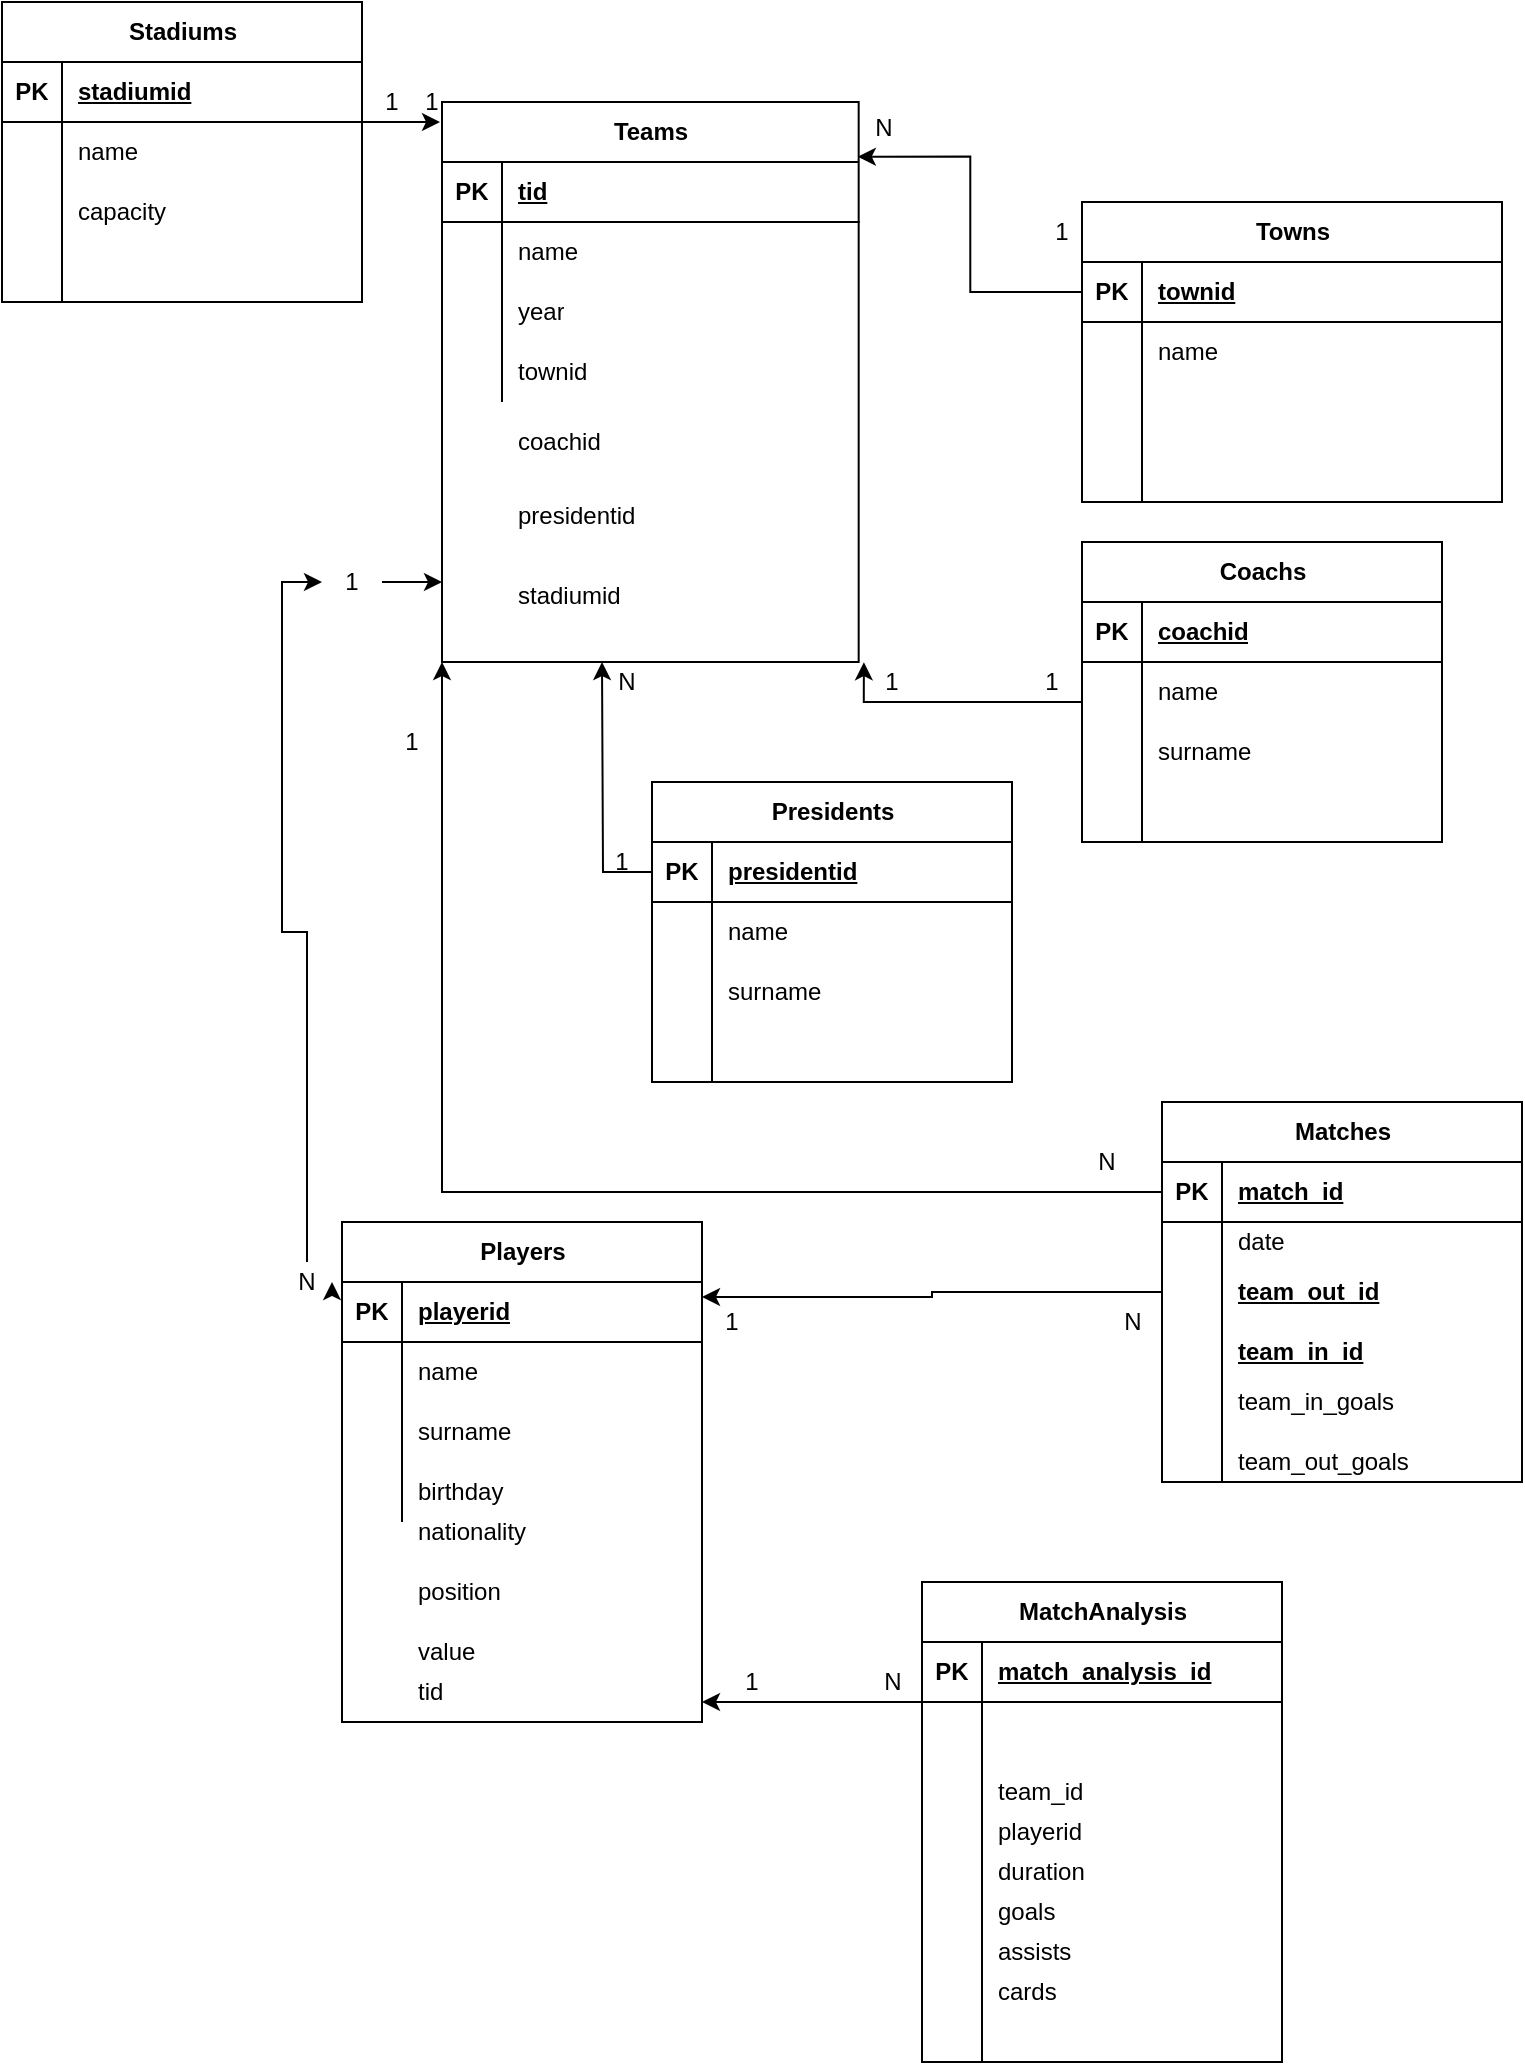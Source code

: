 <mxfile version="24.8.4">
  <diagram name="Page-1" id="Spm5xL9fZt66LPzlsj0J">
    <mxGraphModel dx="1068" dy="643" grid="1" gridSize="10" guides="1" tooltips="1" connect="1" arrows="1" fold="1" page="1" pageScale="1" pageWidth="850" pageHeight="1100" math="0" shadow="0">
      <root>
        <mxCell id="0" />
        <mxCell id="1" parent="0" />
        <mxCell id="m6e-EkZsEQsEHwfGZmLF-19" value="" style="group" vertex="1" connectable="0" parent="1">
          <mxGeometry x="230" y="70" width="250" height="280" as="geometry" />
        </mxCell>
        <mxCell id="m6e-EkZsEQsEHwfGZmLF-1" value="Teams" style="shape=table;startSize=30;container=1;collapsible=1;childLayout=tableLayout;fixedRows=1;rowLines=0;fontStyle=1;align=center;resizeLast=1;html=1;" vertex="1" parent="m6e-EkZsEQsEHwfGZmLF-19">
          <mxGeometry width="208.333" height="280" as="geometry" />
        </mxCell>
        <mxCell id="m6e-EkZsEQsEHwfGZmLF-2" value="" style="shape=tableRow;horizontal=0;startSize=0;swimlaneHead=0;swimlaneBody=0;fillColor=none;collapsible=0;dropTarget=0;points=[[0,0.5],[1,0.5]];portConstraint=eastwest;top=0;left=0;right=0;bottom=1;" vertex="1" parent="m6e-EkZsEQsEHwfGZmLF-1">
          <mxGeometry y="30" width="208.333" height="30" as="geometry" />
        </mxCell>
        <mxCell id="m6e-EkZsEQsEHwfGZmLF-3" value="PK" style="shape=partialRectangle;connectable=0;fillColor=none;top=0;left=0;bottom=0;right=0;fontStyle=1;overflow=hidden;whiteSpace=wrap;html=1;" vertex="1" parent="m6e-EkZsEQsEHwfGZmLF-2">
          <mxGeometry width="30" height="30" as="geometry">
            <mxRectangle width="30" height="30" as="alternateBounds" />
          </mxGeometry>
        </mxCell>
        <mxCell id="m6e-EkZsEQsEHwfGZmLF-4" value="tid" style="shape=partialRectangle;connectable=0;fillColor=none;top=0;left=0;bottom=0;right=0;align=left;spacingLeft=6;fontStyle=5;overflow=hidden;whiteSpace=wrap;html=1;" vertex="1" parent="m6e-EkZsEQsEHwfGZmLF-2">
          <mxGeometry x="30" width="178.333" height="30" as="geometry">
            <mxRectangle width="178.333" height="30" as="alternateBounds" />
          </mxGeometry>
        </mxCell>
        <mxCell id="m6e-EkZsEQsEHwfGZmLF-5" value="" style="shape=tableRow;horizontal=0;startSize=0;swimlaneHead=0;swimlaneBody=0;fillColor=none;collapsible=0;dropTarget=0;points=[[0,0.5],[1,0.5]];portConstraint=eastwest;top=0;left=0;right=0;bottom=0;" vertex="1" parent="m6e-EkZsEQsEHwfGZmLF-1">
          <mxGeometry y="60" width="208.333" height="30" as="geometry" />
        </mxCell>
        <mxCell id="m6e-EkZsEQsEHwfGZmLF-6" value="" style="shape=partialRectangle;connectable=0;fillColor=none;top=0;left=0;bottom=0;right=0;editable=1;overflow=hidden;whiteSpace=wrap;html=1;" vertex="1" parent="m6e-EkZsEQsEHwfGZmLF-5">
          <mxGeometry width="30" height="30" as="geometry">
            <mxRectangle width="30" height="30" as="alternateBounds" />
          </mxGeometry>
        </mxCell>
        <mxCell id="m6e-EkZsEQsEHwfGZmLF-7" value="name" style="shape=partialRectangle;connectable=0;fillColor=none;top=0;left=0;bottom=0;right=0;align=left;spacingLeft=6;overflow=hidden;whiteSpace=wrap;html=1;" vertex="1" parent="m6e-EkZsEQsEHwfGZmLF-5">
          <mxGeometry x="30" width="178.333" height="30" as="geometry">
            <mxRectangle width="178.333" height="30" as="alternateBounds" />
          </mxGeometry>
        </mxCell>
        <mxCell id="m6e-EkZsEQsEHwfGZmLF-8" value="" style="shape=tableRow;horizontal=0;startSize=0;swimlaneHead=0;swimlaneBody=0;fillColor=none;collapsible=0;dropTarget=0;points=[[0,0.5],[1,0.5]];portConstraint=eastwest;top=0;left=0;right=0;bottom=0;" vertex="1" parent="m6e-EkZsEQsEHwfGZmLF-1">
          <mxGeometry y="90" width="208.333" height="30" as="geometry" />
        </mxCell>
        <mxCell id="m6e-EkZsEQsEHwfGZmLF-9" value="" style="shape=partialRectangle;connectable=0;fillColor=none;top=0;left=0;bottom=0;right=0;editable=1;overflow=hidden;whiteSpace=wrap;html=1;" vertex="1" parent="m6e-EkZsEQsEHwfGZmLF-8">
          <mxGeometry width="30" height="30" as="geometry">
            <mxRectangle width="30" height="30" as="alternateBounds" />
          </mxGeometry>
        </mxCell>
        <mxCell id="m6e-EkZsEQsEHwfGZmLF-10" value="year" style="shape=partialRectangle;connectable=0;fillColor=none;top=0;left=0;bottom=0;right=0;align=left;spacingLeft=6;overflow=hidden;whiteSpace=wrap;html=1;" vertex="1" parent="m6e-EkZsEQsEHwfGZmLF-8">
          <mxGeometry x="30" width="178.333" height="30" as="geometry">
            <mxRectangle width="178.333" height="30" as="alternateBounds" />
          </mxGeometry>
        </mxCell>
        <mxCell id="m6e-EkZsEQsEHwfGZmLF-11" value="" style="shape=tableRow;horizontal=0;startSize=0;swimlaneHead=0;swimlaneBody=0;fillColor=none;collapsible=0;dropTarget=0;points=[[0,0.5],[1,0.5]];portConstraint=eastwest;top=0;left=0;right=0;bottom=0;" vertex="1" parent="m6e-EkZsEQsEHwfGZmLF-1">
          <mxGeometry y="120" width="208.333" height="30" as="geometry" />
        </mxCell>
        <mxCell id="m6e-EkZsEQsEHwfGZmLF-12" value="" style="shape=partialRectangle;connectable=0;fillColor=none;top=0;left=0;bottom=0;right=0;editable=1;overflow=hidden;whiteSpace=wrap;html=1;" vertex="1" parent="m6e-EkZsEQsEHwfGZmLF-11">
          <mxGeometry width="30" height="30" as="geometry">
            <mxRectangle width="30" height="30" as="alternateBounds" />
          </mxGeometry>
        </mxCell>
        <mxCell id="m6e-EkZsEQsEHwfGZmLF-13" value="townid" style="shape=partialRectangle;connectable=0;fillColor=none;top=0;left=0;bottom=0;right=0;align=left;spacingLeft=6;overflow=hidden;whiteSpace=wrap;html=1;" vertex="1" parent="m6e-EkZsEQsEHwfGZmLF-11">
          <mxGeometry x="30" width="178.333" height="30" as="geometry">
            <mxRectangle width="178.333" height="30" as="alternateBounds" />
          </mxGeometry>
        </mxCell>
        <mxCell id="m6e-EkZsEQsEHwfGZmLF-14" value="coachid" style="shape=partialRectangle;connectable=0;fillColor=none;top=0;left=0;bottom=0;right=0;align=left;spacingLeft=6;overflow=hidden;whiteSpace=wrap;html=1;" vertex="1" parent="m6e-EkZsEQsEHwfGZmLF-19">
          <mxGeometry x="29.762" y="150.0" width="178.571" height="40" as="geometry">
            <mxRectangle width="140" height="30" as="alternateBounds" />
          </mxGeometry>
        </mxCell>
        <mxCell id="m6e-EkZsEQsEHwfGZmLF-15" value="presidentid" style="shape=partialRectangle;connectable=0;fillColor=none;top=0;left=0;bottom=0;right=0;align=left;spacingLeft=6;overflow=hidden;whiteSpace=wrap;html=1;" vertex="1" parent="m6e-EkZsEQsEHwfGZmLF-19">
          <mxGeometry x="29.762" y="186.67" width="178.571" height="40" as="geometry">
            <mxRectangle width="140" height="30" as="alternateBounds" />
          </mxGeometry>
        </mxCell>
        <mxCell id="m6e-EkZsEQsEHwfGZmLF-16" value="" style="shape=partialRectangle;connectable=0;fillColor=none;top=0;left=0;bottom=0;right=0;editable=1;overflow=hidden;whiteSpace=wrap;html=1;" vertex="1" parent="m6e-EkZsEQsEHwfGZmLF-19">
          <mxGeometry y="173.333" width="29.762" height="40" as="geometry">
            <mxRectangle width="30" height="30" as="alternateBounds" />
          </mxGeometry>
        </mxCell>
        <mxCell id="m6e-EkZsEQsEHwfGZmLF-17" value="" style="shape=partialRectangle;connectable=0;fillColor=none;top=0;left=0;bottom=0;right=0;editable=1;overflow=hidden;whiteSpace=wrap;html=1;" vertex="1" parent="m6e-EkZsEQsEHwfGZmLF-19">
          <mxGeometry y="160" width="29.762" height="40" as="geometry">
            <mxRectangle width="30" height="30" as="alternateBounds" />
          </mxGeometry>
        </mxCell>
        <mxCell id="m6e-EkZsEQsEHwfGZmLF-18" value="" style="shape=partialRectangle;connectable=0;fillColor=none;top=0;left=0;bottom=0;right=0;editable=1;overflow=hidden;whiteSpace=wrap;html=1;" vertex="1" parent="m6e-EkZsEQsEHwfGZmLF-19">
          <mxGeometry y="200.0" width="29.762" height="26.667" as="geometry">
            <mxRectangle width="30" height="30" as="alternateBounds" />
          </mxGeometry>
        </mxCell>
        <mxCell id="m6e-EkZsEQsEHwfGZmLF-34" value="N" style="text;html=1;align=center;verticalAlign=middle;whiteSpace=wrap;rounded=0;" vertex="1" parent="m6e-EkZsEQsEHwfGZmLF-19">
          <mxGeometry x="208.333" width="26.042" height="26.667" as="geometry" />
        </mxCell>
        <mxCell id="m6e-EkZsEQsEHwfGZmLF-78" value="stadiumid" style="shape=partialRectangle;connectable=0;fillColor=none;top=0;left=0;bottom=0;right=0;align=left;spacingLeft=6;overflow=hidden;whiteSpace=wrap;html=1;" vertex="1" parent="m6e-EkZsEQsEHwfGZmLF-19">
          <mxGeometry x="29.762" y="226.67" width="178.571" height="40" as="geometry">
            <mxRectangle width="140" height="30" as="alternateBounds" />
          </mxGeometry>
        </mxCell>
        <mxCell id="m6e-EkZsEQsEHwfGZmLF-20" value="Towns" style="shape=table;startSize=30;container=1;collapsible=1;childLayout=tableLayout;fixedRows=1;rowLines=0;fontStyle=1;align=center;resizeLast=1;html=1;" vertex="1" parent="1">
          <mxGeometry x="550" y="120" width="210" height="150" as="geometry" />
        </mxCell>
        <mxCell id="m6e-EkZsEQsEHwfGZmLF-21" value="" style="shape=tableRow;horizontal=0;startSize=0;swimlaneHead=0;swimlaneBody=0;fillColor=none;collapsible=0;dropTarget=0;points=[[0,0.5],[1,0.5]];portConstraint=eastwest;top=0;left=0;right=0;bottom=1;" vertex="1" parent="m6e-EkZsEQsEHwfGZmLF-20">
          <mxGeometry y="30" width="210" height="30" as="geometry" />
        </mxCell>
        <mxCell id="m6e-EkZsEQsEHwfGZmLF-22" value="PK" style="shape=partialRectangle;connectable=0;fillColor=none;top=0;left=0;bottom=0;right=0;fontStyle=1;overflow=hidden;whiteSpace=wrap;html=1;" vertex="1" parent="m6e-EkZsEQsEHwfGZmLF-21">
          <mxGeometry width="30" height="30" as="geometry">
            <mxRectangle width="30" height="30" as="alternateBounds" />
          </mxGeometry>
        </mxCell>
        <mxCell id="m6e-EkZsEQsEHwfGZmLF-23" value="townid" style="shape=partialRectangle;connectable=0;fillColor=none;top=0;left=0;bottom=0;right=0;align=left;spacingLeft=6;fontStyle=5;overflow=hidden;whiteSpace=wrap;html=1;" vertex="1" parent="m6e-EkZsEQsEHwfGZmLF-21">
          <mxGeometry x="30" width="180" height="30" as="geometry">
            <mxRectangle width="180" height="30" as="alternateBounds" />
          </mxGeometry>
        </mxCell>
        <mxCell id="m6e-EkZsEQsEHwfGZmLF-24" value="" style="shape=tableRow;horizontal=0;startSize=0;swimlaneHead=0;swimlaneBody=0;fillColor=none;collapsible=0;dropTarget=0;points=[[0,0.5],[1,0.5]];portConstraint=eastwest;top=0;left=0;right=0;bottom=0;" vertex="1" parent="m6e-EkZsEQsEHwfGZmLF-20">
          <mxGeometry y="60" width="210" height="30" as="geometry" />
        </mxCell>
        <mxCell id="m6e-EkZsEQsEHwfGZmLF-25" value="" style="shape=partialRectangle;connectable=0;fillColor=none;top=0;left=0;bottom=0;right=0;editable=1;overflow=hidden;whiteSpace=wrap;html=1;" vertex="1" parent="m6e-EkZsEQsEHwfGZmLF-24">
          <mxGeometry width="30" height="30" as="geometry">
            <mxRectangle width="30" height="30" as="alternateBounds" />
          </mxGeometry>
        </mxCell>
        <mxCell id="m6e-EkZsEQsEHwfGZmLF-26" value="name" style="shape=partialRectangle;connectable=0;fillColor=none;top=0;left=0;bottom=0;right=0;align=left;spacingLeft=6;overflow=hidden;whiteSpace=wrap;html=1;" vertex="1" parent="m6e-EkZsEQsEHwfGZmLF-24">
          <mxGeometry x="30" width="180" height="30" as="geometry">
            <mxRectangle width="180" height="30" as="alternateBounds" />
          </mxGeometry>
        </mxCell>
        <mxCell id="m6e-EkZsEQsEHwfGZmLF-27" value="" style="shape=tableRow;horizontal=0;startSize=0;swimlaneHead=0;swimlaneBody=0;fillColor=none;collapsible=0;dropTarget=0;points=[[0,0.5],[1,0.5]];portConstraint=eastwest;top=0;left=0;right=0;bottom=0;" vertex="1" parent="m6e-EkZsEQsEHwfGZmLF-20">
          <mxGeometry y="90" width="210" height="30" as="geometry" />
        </mxCell>
        <mxCell id="m6e-EkZsEQsEHwfGZmLF-28" value="" style="shape=partialRectangle;connectable=0;fillColor=none;top=0;left=0;bottom=0;right=0;editable=1;overflow=hidden;whiteSpace=wrap;html=1;" vertex="1" parent="m6e-EkZsEQsEHwfGZmLF-27">
          <mxGeometry width="30" height="30" as="geometry">
            <mxRectangle width="30" height="30" as="alternateBounds" />
          </mxGeometry>
        </mxCell>
        <mxCell id="m6e-EkZsEQsEHwfGZmLF-29" value="" style="shape=partialRectangle;connectable=0;fillColor=none;top=0;left=0;bottom=0;right=0;align=left;spacingLeft=6;overflow=hidden;whiteSpace=wrap;html=1;" vertex="1" parent="m6e-EkZsEQsEHwfGZmLF-27">
          <mxGeometry x="30" width="180" height="30" as="geometry">
            <mxRectangle width="180" height="30" as="alternateBounds" />
          </mxGeometry>
        </mxCell>
        <mxCell id="m6e-EkZsEQsEHwfGZmLF-30" value="" style="shape=tableRow;horizontal=0;startSize=0;swimlaneHead=0;swimlaneBody=0;fillColor=none;collapsible=0;dropTarget=0;points=[[0,0.5],[1,0.5]];portConstraint=eastwest;top=0;left=0;right=0;bottom=0;" vertex="1" parent="m6e-EkZsEQsEHwfGZmLF-20">
          <mxGeometry y="120" width="210" height="30" as="geometry" />
        </mxCell>
        <mxCell id="m6e-EkZsEQsEHwfGZmLF-31" value="" style="shape=partialRectangle;connectable=0;fillColor=none;top=0;left=0;bottom=0;right=0;editable=1;overflow=hidden;whiteSpace=wrap;html=1;" vertex="1" parent="m6e-EkZsEQsEHwfGZmLF-30">
          <mxGeometry width="30" height="30" as="geometry">
            <mxRectangle width="30" height="30" as="alternateBounds" />
          </mxGeometry>
        </mxCell>
        <mxCell id="m6e-EkZsEQsEHwfGZmLF-32" value="" style="shape=partialRectangle;connectable=0;fillColor=none;top=0;left=0;bottom=0;right=0;align=left;spacingLeft=6;overflow=hidden;whiteSpace=wrap;html=1;" vertex="1" parent="m6e-EkZsEQsEHwfGZmLF-30">
          <mxGeometry x="30" width="180" height="30" as="geometry">
            <mxRectangle width="180" height="30" as="alternateBounds" />
          </mxGeometry>
        </mxCell>
        <mxCell id="m6e-EkZsEQsEHwfGZmLF-35" value="1" style="text;html=1;align=center;verticalAlign=middle;whiteSpace=wrap;rounded=0;" vertex="1" parent="1">
          <mxGeometry x="510" y="120" width="60" height="30" as="geometry" />
        </mxCell>
        <mxCell id="m6e-EkZsEQsEHwfGZmLF-40" value="" style="edgeStyle=orthogonalEdgeStyle;rounded=0;orthogonalLoop=1;jettySize=auto;html=1;entryX=0.998;entryY=-0.089;entryDx=0;entryDy=0;entryPerimeter=0;" edge="1" parent="1" source="m6e-EkZsEQsEHwfGZmLF-21" target="m6e-EkZsEQsEHwfGZmLF-2">
          <mxGeometry relative="1" as="geometry" />
        </mxCell>
        <mxCell id="m6e-EkZsEQsEHwfGZmLF-42" value="Coachs" style="shape=table;startSize=30;container=1;collapsible=1;childLayout=tableLayout;fixedRows=1;rowLines=0;fontStyle=1;align=center;resizeLast=1;html=1;" vertex="1" parent="1">
          <mxGeometry x="550" y="290" width="180" height="150" as="geometry" />
        </mxCell>
        <mxCell id="m6e-EkZsEQsEHwfGZmLF-43" value="" style="shape=tableRow;horizontal=0;startSize=0;swimlaneHead=0;swimlaneBody=0;fillColor=none;collapsible=0;dropTarget=0;points=[[0,0.5],[1,0.5]];portConstraint=eastwest;top=0;left=0;right=0;bottom=1;" vertex="1" parent="m6e-EkZsEQsEHwfGZmLF-42">
          <mxGeometry y="30" width="180" height="30" as="geometry" />
        </mxCell>
        <mxCell id="m6e-EkZsEQsEHwfGZmLF-44" value="PK" style="shape=partialRectangle;connectable=0;fillColor=none;top=0;left=0;bottom=0;right=0;fontStyle=1;overflow=hidden;whiteSpace=wrap;html=1;" vertex="1" parent="m6e-EkZsEQsEHwfGZmLF-43">
          <mxGeometry width="30" height="30" as="geometry">
            <mxRectangle width="30" height="30" as="alternateBounds" />
          </mxGeometry>
        </mxCell>
        <mxCell id="m6e-EkZsEQsEHwfGZmLF-45" value="coachid" style="shape=partialRectangle;connectable=0;fillColor=none;top=0;left=0;bottom=0;right=0;align=left;spacingLeft=6;fontStyle=5;overflow=hidden;whiteSpace=wrap;html=1;" vertex="1" parent="m6e-EkZsEQsEHwfGZmLF-43">
          <mxGeometry x="30" width="150" height="30" as="geometry">
            <mxRectangle width="150" height="30" as="alternateBounds" />
          </mxGeometry>
        </mxCell>
        <mxCell id="m6e-EkZsEQsEHwfGZmLF-46" value="" style="shape=tableRow;horizontal=0;startSize=0;swimlaneHead=0;swimlaneBody=0;fillColor=none;collapsible=0;dropTarget=0;points=[[0,0.5],[1,0.5]];portConstraint=eastwest;top=0;left=0;right=0;bottom=0;" vertex="1" parent="m6e-EkZsEQsEHwfGZmLF-42">
          <mxGeometry y="60" width="180" height="30" as="geometry" />
        </mxCell>
        <mxCell id="m6e-EkZsEQsEHwfGZmLF-47" value="" style="shape=partialRectangle;connectable=0;fillColor=none;top=0;left=0;bottom=0;right=0;editable=1;overflow=hidden;whiteSpace=wrap;html=1;" vertex="1" parent="m6e-EkZsEQsEHwfGZmLF-46">
          <mxGeometry width="30" height="30" as="geometry">
            <mxRectangle width="30" height="30" as="alternateBounds" />
          </mxGeometry>
        </mxCell>
        <mxCell id="m6e-EkZsEQsEHwfGZmLF-48" value="name " style="shape=partialRectangle;connectable=0;fillColor=none;top=0;left=0;bottom=0;right=0;align=left;spacingLeft=6;overflow=hidden;whiteSpace=wrap;html=1;" vertex="1" parent="m6e-EkZsEQsEHwfGZmLF-46">
          <mxGeometry x="30" width="150" height="30" as="geometry">
            <mxRectangle width="150" height="30" as="alternateBounds" />
          </mxGeometry>
        </mxCell>
        <mxCell id="m6e-EkZsEQsEHwfGZmLF-49" value="" style="shape=tableRow;horizontal=0;startSize=0;swimlaneHead=0;swimlaneBody=0;fillColor=none;collapsible=0;dropTarget=0;points=[[0,0.5],[1,0.5]];portConstraint=eastwest;top=0;left=0;right=0;bottom=0;" vertex="1" parent="m6e-EkZsEQsEHwfGZmLF-42">
          <mxGeometry y="90" width="180" height="30" as="geometry" />
        </mxCell>
        <mxCell id="m6e-EkZsEQsEHwfGZmLF-50" value="" style="shape=partialRectangle;connectable=0;fillColor=none;top=0;left=0;bottom=0;right=0;editable=1;overflow=hidden;whiteSpace=wrap;html=1;" vertex="1" parent="m6e-EkZsEQsEHwfGZmLF-49">
          <mxGeometry width="30" height="30" as="geometry">
            <mxRectangle width="30" height="30" as="alternateBounds" />
          </mxGeometry>
        </mxCell>
        <mxCell id="m6e-EkZsEQsEHwfGZmLF-51" value="surname" style="shape=partialRectangle;connectable=0;fillColor=none;top=0;left=0;bottom=0;right=0;align=left;spacingLeft=6;overflow=hidden;whiteSpace=wrap;html=1;" vertex="1" parent="m6e-EkZsEQsEHwfGZmLF-49">
          <mxGeometry x="30" width="150" height="30" as="geometry">
            <mxRectangle width="150" height="30" as="alternateBounds" />
          </mxGeometry>
        </mxCell>
        <mxCell id="m6e-EkZsEQsEHwfGZmLF-52" value="" style="shape=tableRow;horizontal=0;startSize=0;swimlaneHead=0;swimlaneBody=0;fillColor=none;collapsible=0;dropTarget=0;points=[[0,0.5],[1,0.5]];portConstraint=eastwest;top=0;left=0;right=0;bottom=0;" vertex="1" parent="m6e-EkZsEQsEHwfGZmLF-42">
          <mxGeometry y="120" width="180" height="30" as="geometry" />
        </mxCell>
        <mxCell id="m6e-EkZsEQsEHwfGZmLF-53" value="" style="shape=partialRectangle;connectable=0;fillColor=none;top=0;left=0;bottom=0;right=0;editable=1;overflow=hidden;whiteSpace=wrap;html=1;" vertex="1" parent="m6e-EkZsEQsEHwfGZmLF-52">
          <mxGeometry width="30" height="30" as="geometry">
            <mxRectangle width="30" height="30" as="alternateBounds" />
          </mxGeometry>
        </mxCell>
        <mxCell id="m6e-EkZsEQsEHwfGZmLF-54" value="" style="shape=partialRectangle;connectable=0;fillColor=none;top=0;left=0;bottom=0;right=0;align=left;spacingLeft=6;overflow=hidden;whiteSpace=wrap;html=1;" vertex="1" parent="m6e-EkZsEQsEHwfGZmLF-52">
          <mxGeometry x="30" width="150" height="30" as="geometry">
            <mxRectangle width="150" height="30" as="alternateBounds" />
          </mxGeometry>
        </mxCell>
        <mxCell id="m6e-EkZsEQsEHwfGZmLF-55" value="1" style="text;html=1;align=center;verticalAlign=middle;whiteSpace=wrap;rounded=0;" vertex="1" parent="1">
          <mxGeometry x="520" y="350" width="30" height="20" as="geometry" />
        </mxCell>
        <mxCell id="m6e-EkZsEQsEHwfGZmLF-57" style="edgeStyle=orthogonalEdgeStyle;rounded=0;orthogonalLoop=1;jettySize=auto;html=1;exitX=0;exitY=0.003;exitDx=0;exitDy=0;entryX=0.349;entryY=1.003;entryDx=0;entryDy=0;entryPerimeter=0;exitPerimeter=0;" edge="1" parent="1" source="m6e-EkZsEQsEHwfGZmLF-46">
          <mxGeometry relative="1" as="geometry">
            <mxPoint x="440.94" y="350.09" as="targetPoint" />
            <Array as="points">
              <mxPoint x="550" y="370" />
              <mxPoint x="441" y="370" />
            </Array>
          </mxGeometry>
        </mxCell>
        <mxCell id="m6e-EkZsEQsEHwfGZmLF-58" value="1" style="text;html=1;align=center;verticalAlign=middle;whiteSpace=wrap;rounded=0;" vertex="1" parent="1">
          <mxGeometry x="440" y="350" width="30" height="20" as="geometry" />
        </mxCell>
        <mxCell id="m6e-EkZsEQsEHwfGZmLF-59" value="Presidents" style="shape=table;startSize=30;container=1;collapsible=1;childLayout=tableLayout;fixedRows=1;rowLines=0;fontStyle=1;align=center;resizeLast=1;html=1;" vertex="1" parent="1">
          <mxGeometry x="335" y="410" width="180" height="150" as="geometry" />
        </mxCell>
        <mxCell id="m6e-EkZsEQsEHwfGZmLF-60" value="" style="shape=tableRow;horizontal=0;startSize=0;swimlaneHead=0;swimlaneBody=0;fillColor=none;collapsible=0;dropTarget=0;points=[[0,0.5],[1,0.5]];portConstraint=eastwest;top=0;left=0;right=0;bottom=1;" vertex="1" parent="m6e-EkZsEQsEHwfGZmLF-59">
          <mxGeometry y="30" width="180" height="30" as="geometry" />
        </mxCell>
        <mxCell id="m6e-EkZsEQsEHwfGZmLF-61" value="PK" style="shape=partialRectangle;connectable=0;fillColor=none;top=0;left=0;bottom=0;right=0;fontStyle=1;overflow=hidden;whiteSpace=wrap;html=1;" vertex="1" parent="m6e-EkZsEQsEHwfGZmLF-60">
          <mxGeometry width="30" height="30" as="geometry">
            <mxRectangle width="30" height="30" as="alternateBounds" />
          </mxGeometry>
        </mxCell>
        <mxCell id="m6e-EkZsEQsEHwfGZmLF-62" value="presidentid" style="shape=partialRectangle;connectable=0;fillColor=none;top=0;left=0;bottom=0;right=0;align=left;spacingLeft=6;fontStyle=5;overflow=hidden;whiteSpace=wrap;html=1;" vertex="1" parent="m6e-EkZsEQsEHwfGZmLF-60">
          <mxGeometry x="30" width="150" height="30" as="geometry">
            <mxRectangle width="150" height="30" as="alternateBounds" />
          </mxGeometry>
        </mxCell>
        <mxCell id="m6e-EkZsEQsEHwfGZmLF-63" value="" style="shape=tableRow;horizontal=0;startSize=0;swimlaneHead=0;swimlaneBody=0;fillColor=none;collapsible=0;dropTarget=0;points=[[0,0.5],[1,0.5]];portConstraint=eastwest;top=0;left=0;right=0;bottom=0;" vertex="1" parent="m6e-EkZsEQsEHwfGZmLF-59">
          <mxGeometry y="60" width="180" height="30" as="geometry" />
        </mxCell>
        <mxCell id="m6e-EkZsEQsEHwfGZmLF-64" value="" style="shape=partialRectangle;connectable=0;fillColor=none;top=0;left=0;bottom=0;right=0;editable=1;overflow=hidden;whiteSpace=wrap;html=1;" vertex="1" parent="m6e-EkZsEQsEHwfGZmLF-63">
          <mxGeometry width="30" height="30" as="geometry">
            <mxRectangle width="30" height="30" as="alternateBounds" />
          </mxGeometry>
        </mxCell>
        <mxCell id="m6e-EkZsEQsEHwfGZmLF-65" value="name" style="shape=partialRectangle;connectable=0;fillColor=none;top=0;left=0;bottom=0;right=0;align=left;spacingLeft=6;overflow=hidden;whiteSpace=wrap;html=1;" vertex="1" parent="m6e-EkZsEQsEHwfGZmLF-63">
          <mxGeometry x="30" width="150" height="30" as="geometry">
            <mxRectangle width="150" height="30" as="alternateBounds" />
          </mxGeometry>
        </mxCell>
        <mxCell id="m6e-EkZsEQsEHwfGZmLF-66" value="" style="shape=tableRow;horizontal=0;startSize=0;swimlaneHead=0;swimlaneBody=0;fillColor=none;collapsible=0;dropTarget=0;points=[[0,0.5],[1,0.5]];portConstraint=eastwest;top=0;left=0;right=0;bottom=0;" vertex="1" parent="m6e-EkZsEQsEHwfGZmLF-59">
          <mxGeometry y="90" width="180" height="30" as="geometry" />
        </mxCell>
        <mxCell id="m6e-EkZsEQsEHwfGZmLF-67" value="" style="shape=partialRectangle;connectable=0;fillColor=none;top=0;left=0;bottom=0;right=0;editable=1;overflow=hidden;whiteSpace=wrap;html=1;" vertex="1" parent="m6e-EkZsEQsEHwfGZmLF-66">
          <mxGeometry width="30" height="30" as="geometry">
            <mxRectangle width="30" height="30" as="alternateBounds" />
          </mxGeometry>
        </mxCell>
        <mxCell id="m6e-EkZsEQsEHwfGZmLF-68" value="surname" style="shape=partialRectangle;connectable=0;fillColor=none;top=0;left=0;bottom=0;right=0;align=left;spacingLeft=6;overflow=hidden;whiteSpace=wrap;html=1;" vertex="1" parent="m6e-EkZsEQsEHwfGZmLF-66">
          <mxGeometry x="30" width="150" height="30" as="geometry">
            <mxRectangle width="150" height="30" as="alternateBounds" />
          </mxGeometry>
        </mxCell>
        <mxCell id="m6e-EkZsEQsEHwfGZmLF-69" value="" style="shape=tableRow;horizontal=0;startSize=0;swimlaneHead=0;swimlaneBody=0;fillColor=none;collapsible=0;dropTarget=0;points=[[0,0.5],[1,0.5]];portConstraint=eastwest;top=0;left=0;right=0;bottom=0;" vertex="1" parent="m6e-EkZsEQsEHwfGZmLF-59">
          <mxGeometry y="120" width="180" height="30" as="geometry" />
        </mxCell>
        <mxCell id="m6e-EkZsEQsEHwfGZmLF-70" value="" style="shape=partialRectangle;connectable=0;fillColor=none;top=0;left=0;bottom=0;right=0;editable=1;overflow=hidden;whiteSpace=wrap;html=1;" vertex="1" parent="m6e-EkZsEQsEHwfGZmLF-69">
          <mxGeometry width="30" height="30" as="geometry">
            <mxRectangle width="30" height="30" as="alternateBounds" />
          </mxGeometry>
        </mxCell>
        <mxCell id="m6e-EkZsEQsEHwfGZmLF-71" value="" style="shape=partialRectangle;connectable=0;fillColor=none;top=0;left=0;bottom=0;right=0;align=left;spacingLeft=6;overflow=hidden;whiteSpace=wrap;html=1;" vertex="1" parent="m6e-EkZsEQsEHwfGZmLF-69">
          <mxGeometry x="30" width="150" height="30" as="geometry">
            <mxRectangle width="150" height="30" as="alternateBounds" />
          </mxGeometry>
        </mxCell>
        <mxCell id="m6e-EkZsEQsEHwfGZmLF-75" style="edgeStyle=orthogonalEdgeStyle;rounded=0;orthogonalLoop=1;jettySize=auto;html=1;exitX=0;exitY=0.5;exitDx=0;exitDy=0;" edge="1" parent="1" source="m6e-EkZsEQsEHwfGZmLF-60">
          <mxGeometry relative="1" as="geometry">
            <mxPoint x="310" y="350" as="targetPoint" />
          </mxGeometry>
        </mxCell>
        <mxCell id="m6e-EkZsEQsEHwfGZmLF-76" value="1" style="text;html=1;align=center;verticalAlign=middle;whiteSpace=wrap;rounded=0;" vertex="1" parent="1">
          <mxGeometry x="305" y="440" width="30" height="20" as="geometry" />
        </mxCell>
        <mxCell id="m6e-EkZsEQsEHwfGZmLF-77" value="N" style="text;html=1;align=center;verticalAlign=middle;whiteSpace=wrap;rounded=0;" vertex="1" parent="1">
          <mxGeometry x="310" y="350" width="25" height="20" as="geometry" />
        </mxCell>
        <mxCell id="m6e-EkZsEQsEHwfGZmLF-79" value="Stadiums" style="shape=table;startSize=30;container=1;collapsible=1;childLayout=tableLayout;fixedRows=1;rowLines=0;fontStyle=1;align=center;resizeLast=1;html=1;" vertex="1" parent="1">
          <mxGeometry x="10" y="20" width="180" height="150" as="geometry" />
        </mxCell>
        <mxCell id="m6e-EkZsEQsEHwfGZmLF-80" value="" style="shape=tableRow;horizontal=0;startSize=0;swimlaneHead=0;swimlaneBody=0;fillColor=none;collapsible=0;dropTarget=0;points=[[0,0.5],[1,0.5]];portConstraint=eastwest;top=0;left=0;right=0;bottom=1;" vertex="1" parent="m6e-EkZsEQsEHwfGZmLF-79">
          <mxGeometry y="30" width="180" height="30" as="geometry" />
        </mxCell>
        <mxCell id="m6e-EkZsEQsEHwfGZmLF-81" value="PK" style="shape=partialRectangle;connectable=0;fillColor=none;top=0;left=0;bottom=0;right=0;fontStyle=1;overflow=hidden;whiteSpace=wrap;html=1;" vertex="1" parent="m6e-EkZsEQsEHwfGZmLF-80">
          <mxGeometry width="30" height="30" as="geometry">
            <mxRectangle width="30" height="30" as="alternateBounds" />
          </mxGeometry>
        </mxCell>
        <mxCell id="m6e-EkZsEQsEHwfGZmLF-82" value="stadiumid" style="shape=partialRectangle;connectable=0;fillColor=none;top=0;left=0;bottom=0;right=0;align=left;spacingLeft=6;fontStyle=5;overflow=hidden;whiteSpace=wrap;html=1;" vertex="1" parent="m6e-EkZsEQsEHwfGZmLF-80">
          <mxGeometry x="30" width="150" height="30" as="geometry">
            <mxRectangle width="150" height="30" as="alternateBounds" />
          </mxGeometry>
        </mxCell>
        <mxCell id="m6e-EkZsEQsEHwfGZmLF-83" value="" style="shape=tableRow;horizontal=0;startSize=0;swimlaneHead=0;swimlaneBody=0;fillColor=none;collapsible=0;dropTarget=0;points=[[0,0.5],[1,0.5]];portConstraint=eastwest;top=0;left=0;right=0;bottom=0;" vertex="1" parent="m6e-EkZsEQsEHwfGZmLF-79">
          <mxGeometry y="60" width="180" height="30" as="geometry" />
        </mxCell>
        <mxCell id="m6e-EkZsEQsEHwfGZmLF-84" value="" style="shape=partialRectangle;connectable=0;fillColor=none;top=0;left=0;bottom=0;right=0;editable=1;overflow=hidden;whiteSpace=wrap;html=1;" vertex="1" parent="m6e-EkZsEQsEHwfGZmLF-83">
          <mxGeometry width="30" height="30" as="geometry">
            <mxRectangle width="30" height="30" as="alternateBounds" />
          </mxGeometry>
        </mxCell>
        <mxCell id="m6e-EkZsEQsEHwfGZmLF-85" value="name" style="shape=partialRectangle;connectable=0;fillColor=none;top=0;left=0;bottom=0;right=0;align=left;spacingLeft=6;overflow=hidden;whiteSpace=wrap;html=1;" vertex="1" parent="m6e-EkZsEQsEHwfGZmLF-83">
          <mxGeometry x="30" width="150" height="30" as="geometry">
            <mxRectangle width="150" height="30" as="alternateBounds" />
          </mxGeometry>
        </mxCell>
        <mxCell id="m6e-EkZsEQsEHwfGZmLF-86" value="" style="shape=tableRow;horizontal=0;startSize=0;swimlaneHead=0;swimlaneBody=0;fillColor=none;collapsible=0;dropTarget=0;points=[[0,0.5],[1,0.5]];portConstraint=eastwest;top=0;left=0;right=0;bottom=0;" vertex="1" parent="m6e-EkZsEQsEHwfGZmLF-79">
          <mxGeometry y="90" width="180" height="30" as="geometry" />
        </mxCell>
        <mxCell id="m6e-EkZsEQsEHwfGZmLF-87" value="" style="shape=partialRectangle;connectable=0;fillColor=none;top=0;left=0;bottom=0;right=0;editable=1;overflow=hidden;whiteSpace=wrap;html=1;" vertex="1" parent="m6e-EkZsEQsEHwfGZmLF-86">
          <mxGeometry width="30" height="30" as="geometry">
            <mxRectangle width="30" height="30" as="alternateBounds" />
          </mxGeometry>
        </mxCell>
        <mxCell id="m6e-EkZsEQsEHwfGZmLF-88" value="capacity" style="shape=partialRectangle;connectable=0;fillColor=none;top=0;left=0;bottom=0;right=0;align=left;spacingLeft=6;overflow=hidden;whiteSpace=wrap;html=1;" vertex="1" parent="m6e-EkZsEQsEHwfGZmLF-86">
          <mxGeometry x="30" width="150" height="30" as="geometry">
            <mxRectangle width="150" height="30" as="alternateBounds" />
          </mxGeometry>
        </mxCell>
        <mxCell id="m6e-EkZsEQsEHwfGZmLF-89" value="" style="shape=tableRow;horizontal=0;startSize=0;swimlaneHead=0;swimlaneBody=0;fillColor=none;collapsible=0;dropTarget=0;points=[[0,0.5],[1,0.5]];portConstraint=eastwest;top=0;left=0;right=0;bottom=0;" vertex="1" parent="m6e-EkZsEQsEHwfGZmLF-79">
          <mxGeometry y="120" width="180" height="30" as="geometry" />
        </mxCell>
        <mxCell id="m6e-EkZsEQsEHwfGZmLF-90" value="" style="shape=partialRectangle;connectable=0;fillColor=none;top=0;left=0;bottom=0;right=0;editable=1;overflow=hidden;whiteSpace=wrap;html=1;" vertex="1" parent="m6e-EkZsEQsEHwfGZmLF-89">
          <mxGeometry width="30" height="30" as="geometry">
            <mxRectangle width="30" height="30" as="alternateBounds" />
          </mxGeometry>
        </mxCell>
        <mxCell id="m6e-EkZsEQsEHwfGZmLF-91" value="" style="shape=partialRectangle;connectable=0;fillColor=none;top=0;left=0;bottom=0;right=0;align=left;spacingLeft=6;overflow=hidden;whiteSpace=wrap;html=1;" vertex="1" parent="m6e-EkZsEQsEHwfGZmLF-89">
          <mxGeometry x="30" width="150" height="30" as="geometry">
            <mxRectangle width="150" height="30" as="alternateBounds" />
          </mxGeometry>
        </mxCell>
        <mxCell id="m6e-EkZsEQsEHwfGZmLF-92" value="1" style="text;html=1;align=center;verticalAlign=middle;whiteSpace=wrap;rounded=0;" vertex="1" parent="1">
          <mxGeometry x="190" y="60" width="30" height="20" as="geometry" />
        </mxCell>
        <mxCell id="m6e-EkZsEQsEHwfGZmLF-93" value="1" style="text;html=1;align=center;verticalAlign=middle;whiteSpace=wrap;rounded=0;" vertex="1" parent="1">
          <mxGeometry x="210" y="60" width="30" height="20" as="geometry" />
        </mxCell>
        <mxCell id="m6e-EkZsEQsEHwfGZmLF-94" style="edgeStyle=orthogonalEdgeStyle;rounded=0;orthogonalLoop=1;jettySize=auto;html=1;exitX=0;exitY=1;exitDx=0;exitDy=0;entryX=-0.005;entryY=0.039;entryDx=0;entryDy=0;entryPerimeter=0;" edge="1" parent="1" source="m6e-EkZsEQsEHwfGZmLF-92" target="m6e-EkZsEQsEHwfGZmLF-1">
          <mxGeometry relative="1" as="geometry" />
        </mxCell>
        <mxCell id="m6e-EkZsEQsEHwfGZmLF-149" value="" style="group;movable=0;resizable=0;rotatable=0;deletable=0;editable=0;locked=1;connectable=0;" vertex="1" connectable="0" parent="1">
          <mxGeometry x="180" y="630" width="180" height="250" as="geometry" />
        </mxCell>
        <mxCell id="m6e-EkZsEQsEHwfGZmLF-96" value="Players" style="shape=table;startSize=30;container=1;collapsible=1;childLayout=tableLayout;fixedRows=1;rowLines=0;fontStyle=1;align=center;resizeLast=1;html=1;movable=1;resizable=1;rotatable=1;deletable=1;editable=1;locked=0;connectable=1;" vertex="1" parent="m6e-EkZsEQsEHwfGZmLF-149">
          <mxGeometry width="180" height="250" as="geometry" />
        </mxCell>
        <mxCell id="m6e-EkZsEQsEHwfGZmLF-97" value="" style="shape=tableRow;horizontal=0;startSize=0;swimlaneHead=0;swimlaneBody=0;fillColor=none;collapsible=0;dropTarget=0;points=[[0,0.5],[1,0.5]];portConstraint=eastwest;top=0;left=0;right=0;bottom=1;movable=1;resizable=1;rotatable=1;deletable=1;editable=1;locked=0;connectable=1;" vertex="1" parent="m6e-EkZsEQsEHwfGZmLF-96">
          <mxGeometry y="30" width="180" height="30" as="geometry" />
        </mxCell>
        <mxCell id="m6e-EkZsEQsEHwfGZmLF-98" value="PK" style="shape=partialRectangle;connectable=1;fillColor=none;top=0;left=0;bottom=0;right=0;fontStyle=1;overflow=hidden;whiteSpace=wrap;html=1;movable=1;resizable=1;rotatable=1;deletable=1;editable=1;locked=0;" vertex="1" parent="m6e-EkZsEQsEHwfGZmLF-97">
          <mxGeometry width="30" height="30" as="geometry">
            <mxRectangle width="30" height="30" as="alternateBounds" />
          </mxGeometry>
        </mxCell>
        <mxCell id="m6e-EkZsEQsEHwfGZmLF-99" value="playerid" style="shape=partialRectangle;connectable=1;fillColor=none;top=0;left=0;bottom=0;right=0;align=left;spacingLeft=6;fontStyle=5;overflow=hidden;whiteSpace=wrap;html=1;movable=1;resizable=1;rotatable=1;deletable=1;editable=1;locked=0;" vertex="1" parent="m6e-EkZsEQsEHwfGZmLF-97">
          <mxGeometry x="30" width="150" height="30" as="geometry">
            <mxRectangle width="150" height="30" as="alternateBounds" />
          </mxGeometry>
        </mxCell>
        <mxCell id="m6e-EkZsEQsEHwfGZmLF-100" value="" style="shape=tableRow;horizontal=0;startSize=0;swimlaneHead=0;swimlaneBody=0;fillColor=none;collapsible=0;dropTarget=0;points=[[0,0.5],[1,0.5]];portConstraint=eastwest;top=0;left=0;right=0;bottom=0;movable=1;resizable=1;rotatable=1;deletable=1;editable=1;locked=0;connectable=1;" vertex="1" parent="m6e-EkZsEQsEHwfGZmLF-96">
          <mxGeometry y="60" width="180" height="30" as="geometry" />
        </mxCell>
        <mxCell id="m6e-EkZsEQsEHwfGZmLF-101" value="" style="shape=partialRectangle;connectable=1;fillColor=none;top=0;left=0;bottom=0;right=0;editable=1;overflow=hidden;whiteSpace=wrap;html=1;movable=1;resizable=1;rotatable=1;deletable=1;locked=0;" vertex="1" parent="m6e-EkZsEQsEHwfGZmLF-100">
          <mxGeometry width="30" height="30" as="geometry">
            <mxRectangle width="30" height="30" as="alternateBounds" />
          </mxGeometry>
        </mxCell>
        <mxCell id="m6e-EkZsEQsEHwfGZmLF-102" value="name" style="shape=partialRectangle;connectable=1;fillColor=none;top=0;left=0;bottom=0;right=0;align=left;spacingLeft=6;overflow=hidden;whiteSpace=wrap;html=1;movable=1;resizable=1;rotatable=1;deletable=1;editable=1;locked=0;" vertex="1" parent="m6e-EkZsEQsEHwfGZmLF-100">
          <mxGeometry x="30" width="150" height="30" as="geometry">
            <mxRectangle width="150" height="30" as="alternateBounds" />
          </mxGeometry>
        </mxCell>
        <mxCell id="m6e-EkZsEQsEHwfGZmLF-103" value="" style="shape=tableRow;horizontal=0;startSize=0;swimlaneHead=0;swimlaneBody=0;fillColor=none;collapsible=0;dropTarget=0;points=[[0,0.5],[1,0.5]];portConstraint=eastwest;top=0;left=0;right=0;bottom=0;movable=1;resizable=1;rotatable=1;deletable=1;editable=1;locked=0;connectable=1;" vertex="1" parent="m6e-EkZsEQsEHwfGZmLF-96">
          <mxGeometry y="90" width="180" height="30" as="geometry" />
        </mxCell>
        <mxCell id="m6e-EkZsEQsEHwfGZmLF-104" value="" style="shape=partialRectangle;connectable=1;fillColor=none;top=0;left=0;bottom=0;right=0;editable=1;overflow=hidden;whiteSpace=wrap;html=1;movable=1;resizable=1;rotatable=1;deletable=1;locked=0;" vertex="1" parent="m6e-EkZsEQsEHwfGZmLF-103">
          <mxGeometry width="30" height="30" as="geometry">
            <mxRectangle width="30" height="30" as="alternateBounds" />
          </mxGeometry>
        </mxCell>
        <mxCell id="m6e-EkZsEQsEHwfGZmLF-105" value="surname" style="shape=partialRectangle;connectable=1;fillColor=none;top=0;left=0;bottom=0;right=0;align=left;spacingLeft=6;overflow=hidden;whiteSpace=wrap;html=1;movable=1;resizable=1;rotatable=1;deletable=1;editable=1;locked=0;" vertex="1" parent="m6e-EkZsEQsEHwfGZmLF-103">
          <mxGeometry x="30" width="150" height="30" as="geometry">
            <mxRectangle width="150" height="30" as="alternateBounds" />
          </mxGeometry>
        </mxCell>
        <mxCell id="m6e-EkZsEQsEHwfGZmLF-106" value="" style="shape=tableRow;horizontal=0;startSize=0;swimlaneHead=0;swimlaneBody=0;fillColor=none;collapsible=0;dropTarget=0;points=[[0,0.5],[1,0.5]];portConstraint=eastwest;top=0;left=0;right=0;bottom=0;movable=1;resizable=1;rotatable=1;deletable=1;editable=1;locked=0;connectable=1;" vertex="1" parent="m6e-EkZsEQsEHwfGZmLF-96">
          <mxGeometry y="120" width="180" height="30" as="geometry" />
        </mxCell>
        <mxCell id="m6e-EkZsEQsEHwfGZmLF-107" value="" style="shape=partialRectangle;connectable=1;fillColor=none;top=0;left=0;bottom=0;right=0;editable=1;overflow=hidden;whiteSpace=wrap;html=1;movable=1;resizable=1;rotatable=1;deletable=1;locked=0;" vertex="1" parent="m6e-EkZsEQsEHwfGZmLF-106">
          <mxGeometry width="30" height="30" as="geometry">
            <mxRectangle width="30" height="30" as="alternateBounds" />
          </mxGeometry>
        </mxCell>
        <mxCell id="m6e-EkZsEQsEHwfGZmLF-108" value="birthday" style="shape=partialRectangle;connectable=1;fillColor=none;top=0;left=0;bottom=0;right=0;align=left;spacingLeft=6;overflow=hidden;whiteSpace=wrap;html=1;movable=1;resizable=1;rotatable=1;deletable=1;editable=1;locked=0;" vertex="1" parent="m6e-EkZsEQsEHwfGZmLF-106">
          <mxGeometry x="30" width="150" height="30" as="geometry">
            <mxRectangle width="150" height="30" as="alternateBounds" />
          </mxGeometry>
        </mxCell>
        <mxCell id="m6e-EkZsEQsEHwfGZmLF-109" value="nationality" style="shape=partialRectangle;connectable=1;fillColor=none;top=0;left=0;bottom=0;right=0;align=left;spacingLeft=6;overflow=hidden;whiteSpace=wrap;html=1;movable=1;resizable=1;rotatable=1;deletable=1;editable=1;locked=0;" vertex="1" parent="m6e-EkZsEQsEHwfGZmLF-149">
          <mxGeometry x="30" y="140" width="150" height="30" as="geometry">
            <mxRectangle width="150" height="30" as="alternateBounds" />
          </mxGeometry>
        </mxCell>
        <mxCell id="m6e-EkZsEQsEHwfGZmLF-110" value="position" style="shape=partialRectangle;connectable=1;fillColor=none;top=0;left=0;bottom=0;right=0;align=left;spacingLeft=6;overflow=hidden;whiteSpace=wrap;html=1;movable=1;resizable=1;rotatable=1;deletable=1;editable=1;locked=0;" vertex="1" parent="m6e-EkZsEQsEHwfGZmLF-149">
          <mxGeometry x="30" y="170" width="150" height="30" as="geometry">
            <mxRectangle width="150" height="30" as="alternateBounds" />
          </mxGeometry>
        </mxCell>
        <mxCell id="m6e-EkZsEQsEHwfGZmLF-111" value="value" style="shape=partialRectangle;connectable=1;fillColor=none;top=0;left=0;bottom=0;right=0;align=left;spacingLeft=6;overflow=hidden;whiteSpace=wrap;html=1;movable=1;resizable=1;rotatable=1;deletable=1;editable=1;locked=0;" vertex="1" parent="m6e-EkZsEQsEHwfGZmLF-149">
          <mxGeometry x="30" y="200" width="150" height="30" as="geometry">
            <mxRectangle width="150" height="30" as="alternateBounds" />
          </mxGeometry>
        </mxCell>
        <mxCell id="m6e-EkZsEQsEHwfGZmLF-148" value="tid" style="shape=partialRectangle;connectable=1;fillColor=none;top=0;left=0;bottom=0;right=0;align=left;spacingLeft=6;overflow=hidden;whiteSpace=wrap;html=1;movable=1;resizable=1;rotatable=1;deletable=1;editable=1;locked=0;" vertex="1" parent="m6e-EkZsEQsEHwfGZmLF-149">
          <mxGeometry x="30" y="220" width="150" height="30" as="geometry">
            <mxRectangle width="150" height="30" as="alternateBounds" />
          </mxGeometry>
        </mxCell>
        <mxCell id="m6e-EkZsEQsEHwfGZmLF-151" value="1" style="text;html=1;align=center;verticalAlign=middle;whiteSpace=wrap;rounded=0;" vertex="1" parent="1">
          <mxGeometry x="200" y="380" width="30" height="20" as="geometry" />
        </mxCell>
        <mxCell id="m6e-EkZsEQsEHwfGZmLF-152" value="N" style="text;html=1;align=center;verticalAlign=middle;whiteSpace=wrap;rounded=0;" vertex="1" parent="1">
          <mxGeometry x="550" y="590" width="25" height="20" as="geometry" />
        </mxCell>
        <mxCell id="m6e-EkZsEQsEHwfGZmLF-153" style="edgeStyle=orthogonalEdgeStyle;rounded=0;orthogonalLoop=1;jettySize=auto;html=1;entryX=0;entryY=1;entryDx=0;entryDy=0;" edge="1" parent="1" source="m6e-EkZsEQsEHwfGZmLF-114" target="m6e-EkZsEQsEHwfGZmLF-1">
          <mxGeometry relative="1" as="geometry" />
        </mxCell>
        <mxCell id="m6e-EkZsEQsEHwfGZmLF-155" value="1" style="text;html=1;align=center;verticalAlign=middle;whiteSpace=wrap;rounded=0;" vertex="1" parent="1">
          <mxGeometry x="370" y="850" width="30" height="20" as="geometry" />
        </mxCell>
        <mxCell id="m6e-EkZsEQsEHwfGZmLF-157" style="edgeStyle=orthogonalEdgeStyle;rounded=0;orthogonalLoop=1;jettySize=auto;html=1;" edge="1" parent="1">
          <mxGeometry relative="1" as="geometry">
            <mxPoint x="470" y="870" as="sourcePoint" />
            <mxPoint x="360" y="870" as="targetPoint" />
          </mxGeometry>
        </mxCell>
        <mxCell id="m6e-EkZsEQsEHwfGZmLF-156" value="N" style="text;html=1;align=center;verticalAlign=middle;whiteSpace=wrap;rounded=0;" vertex="1" parent="1">
          <mxGeometry x="442.5" y="850" width="25" height="20" as="geometry" />
        </mxCell>
        <mxCell id="m6e-EkZsEQsEHwfGZmLF-159" value="1" style="text;html=1;align=center;verticalAlign=middle;whiteSpace=wrap;rounded=0;" vertex="1" parent="1">
          <mxGeometry x="360" y="670" width="30" height="20" as="geometry" />
        </mxCell>
        <mxCell id="m6e-EkZsEQsEHwfGZmLF-160" value="N" style="text;html=1;align=center;verticalAlign=middle;whiteSpace=wrap;rounded=0;" vertex="1" parent="1">
          <mxGeometry x="562.5" y="670" width="25" height="20" as="geometry" />
        </mxCell>
        <mxCell id="m6e-EkZsEQsEHwfGZmLF-161" style="edgeStyle=orthogonalEdgeStyle;rounded=0;orthogonalLoop=1;jettySize=auto;html=1;entryX=1;entryY=0.25;entryDx=0;entryDy=0;" edge="1" parent="1" source="m6e-EkZsEQsEHwfGZmLF-117" target="m6e-EkZsEQsEHwfGZmLF-99">
          <mxGeometry relative="1" as="geometry" />
        </mxCell>
        <mxCell id="m6e-EkZsEQsEHwfGZmLF-164" style="edgeStyle=orthogonalEdgeStyle;rounded=0;orthogonalLoop=1;jettySize=auto;html=1;exitX=0.5;exitY=0;exitDx=0;exitDy=0;entryX=0;entryY=0.5;entryDx=0;entryDy=0;" edge="1" parent="1" source="m6e-EkZsEQsEHwfGZmLF-162" target="m6e-EkZsEQsEHwfGZmLF-163">
          <mxGeometry relative="1" as="geometry" />
        </mxCell>
        <mxCell id="m6e-EkZsEQsEHwfGZmLF-162" value="N" style="text;html=1;align=center;verticalAlign=middle;whiteSpace=wrap;rounded=0;" vertex="1" parent="1">
          <mxGeometry x="150" y="650" width="25" height="20" as="geometry" />
        </mxCell>
        <mxCell id="m6e-EkZsEQsEHwfGZmLF-165" style="edgeStyle=orthogonalEdgeStyle;rounded=0;orthogonalLoop=1;jettySize=auto;html=1;exitX=1;exitY=0.5;exitDx=0;exitDy=0;" edge="1" parent="1" source="m6e-EkZsEQsEHwfGZmLF-163">
          <mxGeometry relative="1" as="geometry">
            <mxPoint x="230" y="310" as="targetPoint" />
          </mxGeometry>
        </mxCell>
        <mxCell id="m6e-EkZsEQsEHwfGZmLF-163" value="1" style="text;html=1;align=center;verticalAlign=middle;whiteSpace=wrap;rounded=0;" vertex="1" parent="1">
          <mxGeometry x="170" y="300" width="30" height="20" as="geometry" />
        </mxCell>
        <mxCell id="m6e-EkZsEQsEHwfGZmLF-166" style="edgeStyle=orthogonalEdgeStyle;rounded=0;orthogonalLoop=1;jettySize=auto;html=1;exitX=1;exitY=0.75;exitDx=0;exitDy=0;entryX=1;entryY=0.5;entryDx=0;entryDy=0;" edge="1" parent="1" source="m6e-EkZsEQsEHwfGZmLF-162" target="m6e-EkZsEQsEHwfGZmLF-162">
          <mxGeometry relative="1" as="geometry" />
        </mxCell>
        <mxCell id="m6e-EkZsEQsEHwfGZmLF-168" value="" style="group;movable=0;resizable=0;rotatable=0;deletable=0;editable=0;locked=1;connectable=0;" vertex="1" connectable="0" parent="1">
          <mxGeometry x="470" y="810" width="180" height="240" as="geometry" />
        </mxCell>
        <mxCell id="m6e-EkZsEQsEHwfGZmLF-129" value="MatchAnalysis" style="shape=table;startSize=30;container=1;collapsible=1;childLayout=tableLayout;fixedRows=1;rowLines=0;fontStyle=1;align=center;resizeLast=1;html=1;movable=0;resizable=0;rotatable=0;deletable=0;editable=0;locked=1;connectable=0;" vertex="1" parent="m6e-EkZsEQsEHwfGZmLF-168">
          <mxGeometry width="180" height="240" as="geometry" />
        </mxCell>
        <mxCell id="m6e-EkZsEQsEHwfGZmLF-130" value="" style="shape=tableRow;horizontal=0;startSize=0;swimlaneHead=0;swimlaneBody=0;fillColor=none;collapsible=0;dropTarget=0;points=[[0,0.5],[1,0.5]];portConstraint=eastwest;top=0;left=0;right=0;bottom=1;movable=1;resizable=1;rotatable=1;deletable=1;editable=1;locked=0;connectable=1;" vertex="1" parent="m6e-EkZsEQsEHwfGZmLF-129">
          <mxGeometry y="30" width="180" height="30" as="geometry" />
        </mxCell>
        <mxCell id="m6e-EkZsEQsEHwfGZmLF-131" value="PK" style="shape=partialRectangle;connectable=1;fillColor=none;top=0;left=0;bottom=0;right=0;fontStyle=1;overflow=hidden;whiteSpace=wrap;html=1;movable=1;resizable=1;rotatable=1;deletable=1;editable=1;locked=0;" vertex="1" parent="m6e-EkZsEQsEHwfGZmLF-130">
          <mxGeometry width="30" height="30" as="geometry">
            <mxRectangle width="30" height="30" as="alternateBounds" />
          </mxGeometry>
        </mxCell>
        <mxCell id="m6e-EkZsEQsEHwfGZmLF-132" value="match_analysis_id" style="shape=partialRectangle;connectable=1;fillColor=none;top=0;left=0;bottom=0;right=0;align=left;spacingLeft=6;fontStyle=5;overflow=hidden;whiteSpace=wrap;html=1;movable=1;resizable=1;rotatable=1;deletable=1;editable=1;locked=0;" vertex="1" parent="m6e-EkZsEQsEHwfGZmLF-130">
          <mxGeometry x="30" width="150" height="30" as="geometry">
            <mxRectangle width="150" height="30" as="alternateBounds" />
          </mxGeometry>
        </mxCell>
        <mxCell id="m6e-EkZsEQsEHwfGZmLF-133" value="" style="shape=tableRow;horizontal=0;startSize=0;swimlaneHead=0;swimlaneBody=0;fillColor=none;collapsible=0;dropTarget=0;points=[[0,0.5],[1,0.5]];portConstraint=eastwest;top=0;left=0;right=0;bottom=0;movable=1;resizable=1;rotatable=1;deletable=1;editable=1;locked=0;connectable=1;" vertex="1" parent="m6e-EkZsEQsEHwfGZmLF-129">
          <mxGeometry y="60" width="180" height="30" as="geometry" />
        </mxCell>
        <mxCell id="m6e-EkZsEQsEHwfGZmLF-134" value="" style="shape=partialRectangle;connectable=1;fillColor=none;top=0;left=0;bottom=0;right=0;editable=1;overflow=hidden;whiteSpace=wrap;html=1;movable=1;resizable=1;rotatable=1;deletable=1;locked=0;" vertex="1" parent="m6e-EkZsEQsEHwfGZmLF-133">
          <mxGeometry width="30" height="30" as="geometry">
            <mxRectangle width="30" height="30" as="alternateBounds" />
          </mxGeometry>
        </mxCell>
        <mxCell id="m6e-EkZsEQsEHwfGZmLF-135" value="" style="shape=partialRectangle;connectable=1;fillColor=none;top=0;left=0;bottom=0;right=0;align=left;spacingLeft=6;overflow=hidden;whiteSpace=wrap;html=1;movable=1;resizable=1;rotatable=1;deletable=1;editable=1;locked=0;" vertex="1" parent="m6e-EkZsEQsEHwfGZmLF-133">
          <mxGeometry x="30" width="150" height="30" as="geometry">
            <mxRectangle width="150" height="30" as="alternateBounds" />
          </mxGeometry>
        </mxCell>
        <mxCell id="m6e-EkZsEQsEHwfGZmLF-136" value="" style="shape=tableRow;horizontal=0;startSize=0;swimlaneHead=0;swimlaneBody=0;fillColor=none;collapsible=0;dropTarget=0;points=[[0,0.5],[1,0.5]];portConstraint=eastwest;top=0;left=0;right=0;bottom=0;movable=1;resizable=1;rotatable=1;deletable=1;editable=1;locked=0;connectable=1;" vertex="1" parent="m6e-EkZsEQsEHwfGZmLF-129">
          <mxGeometry y="90" width="180" height="30" as="geometry" />
        </mxCell>
        <mxCell id="m6e-EkZsEQsEHwfGZmLF-137" value="" style="shape=partialRectangle;connectable=1;fillColor=none;top=0;left=0;bottom=0;right=0;editable=1;overflow=hidden;whiteSpace=wrap;html=1;movable=1;resizable=1;rotatable=1;deletable=1;locked=0;" vertex="1" parent="m6e-EkZsEQsEHwfGZmLF-136">
          <mxGeometry width="30" height="30" as="geometry">
            <mxRectangle width="30" height="30" as="alternateBounds" />
          </mxGeometry>
        </mxCell>
        <mxCell id="m6e-EkZsEQsEHwfGZmLF-138" value="" style="shape=partialRectangle;connectable=1;fillColor=none;top=0;left=0;bottom=0;right=0;align=left;spacingLeft=6;overflow=hidden;whiteSpace=wrap;html=1;movable=1;resizable=1;rotatable=1;deletable=1;editable=1;locked=0;" vertex="1" parent="m6e-EkZsEQsEHwfGZmLF-136">
          <mxGeometry x="30" width="150" height="30" as="geometry">
            <mxRectangle width="150" height="30" as="alternateBounds" />
          </mxGeometry>
        </mxCell>
        <mxCell id="m6e-EkZsEQsEHwfGZmLF-139" value="" style="shape=tableRow;horizontal=0;startSize=0;swimlaneHead=0;swimlaneBody=0;fillColor=none;collapsible=0;dropTarget=0;points=[[0,0.5],[1,0.5]];portConstraint=eastwest;top=0;left=0;right=0;bottom=0;movable=1;resizable=1;rotatable=1;deletable=1;editable=1;locked=0;connectable=1;" vertex="1" parent="m6e-EkZsEQsEHwfGZmLF-129">
          <mxGeometry y="120" width="180" height="120" as="geometry" />
        </mxCell>
        <mxCell id="m6e-EkZsEQsEHwfGZmLF-140" value="" style="shape=partialRectangle;connectable=1;fillColor=none;top=0;left=0;bottom=0;right=0;editable=1;overflow=hidden;whiteSpace=wrap;html=1;movable=1;resizable=1;rotatable=1;deletable=1;locked=0;" vertex="1" parent="m6e-EkZsEQsEHwfGZmLF-139">
          <mxGeometry width="30" height="120" as="geometry">
            <mxRectangle width="30" height="120" as="alternateBounds" />
          </mxGeometry>
        </mxCell>
        <mxCell id="m6e-EkZsEQsEHwfGZmLF-141" value="" style="shape=partialRectangle;connectable=1;fillColor=none;top=0;left=0;bottom=0;right=0;align=left;spacingLeft=6;overflow=hidden;whiteSpace=wrap;html=1;movable=1;resizable=1;rotatable=1;deletable=1;editable=1;locked=0;" vertex="1" parent="m6e-EkZsEQsEHwfGZmLF-139">
          <mxGeometry x="30" width="150" height="120" as="geometry">
            <mxRectangle width="150" height="120" as="alternateBounds" />
          </mxGeometry>
        </mxCell>
        <mxCell id="m6e-EkZsEQsEHwfGZmLF-142" value="playerid" style="shape=partialRectangle;connectable=1;fillColor=none;top=0;left=0;bottom=0;right=0;align=left;spacingLeft=6;overflow=hidden;whiteSpace=wrap;html=1;movable=1;resizable=1;rotatable=1;deletable=1;editable=1;locked=0;" vertex="1" parent="m6e-EkZsEQsEHwfGZmLF-168">
          <mxGeometry x="30" y="110" width="150" height="30" as="geometry">
            <mxRectangle width="150" height="30" as="alternateBounds" />
          </mxGeometry>
        </mxCell>
        <mxCell id="m6e-EkZsEQsEHwfGZmLF-143" value="duration" style="shape=partialRectangle;connectable=1;fillColor=none;top=0;left=0;bottom=0;right=0;align=left;spacingLeft=6;overflow=hidden;whiteSpace=wrap;html=1;movable=1;resizable=1;rotatable=1;deletable=1;editable=1;locked=0;" vertex="1" parent="m6e-EkZsEQsEHwfGZmLF-168">
          <mxGeometry x="30" y="130" width="150" height="30" as="geometry">
            <mxRectangle width="150" height="30" as="alternateBounds" />
          </mxGeometry>
        </mxCell>
        <mxCell id="m6e-EkZsEQsEHwfGZmLF-144" value="goals" style="shape=partialRectangle;connectable=1;fillColor=none;top=0;left=0;bottom=0;right=0;align=left;spacingLeft=6;overflow=hidden;whiteSpace=wrap;html=1;movable=1;resizable=1;rotatable=1;deletable=1;editable=1;locked=0;" vertex="1" parent="m6e-EkZsEQsEHwfGZmLF-168">
          <mxGeometry x="30" y="150" width="150" height="30" as="geometry">
            <mxRectangle width="150" height="30" as="alternateBounds" />
          </mxGeometry>
        </mxCell>
        <mxCell id="m6e-EkZsEQsEHwfGZmLF-145" value="assists" style="shape=partialRectangle;connectable=1;fillColor=none;top=0;left=0;bottom=0;right=0;align=left;spacingLeft=6;overflow=hidden;whiteSpace=wrap;html=1;movable=1;resizable=1;rotatable=1;deletable=1;editable=1;locked=0;" vertex="1" parent="m6e-EkZsEQsEHwfGZmLF-168">
          <mxGeometry x="30" y="170" width="150" height="30" as="geometry">
            <mxRectangle width="150" height="30" as="alternateBounds" />
          </mxGeometry>
        </mxCell>
        <mxCell id="m6e-EkZsEQsEHwfGZmLF-146" value="cards" style="shape=partialRectangle;connectable=1;fillColor=none;top=0;left=0;bottom=0;right=0;align=left;spacingLeft=6;overflow=hidden;whiteSpace=wrap;html=1;movable=1;resizable=1;rotatable=1;deletable=1;editable=1;locked=0;" vertex="1" parent="m6e-EkZsEQsEHwfGZmLF-168">
          <mxGeometry x="30" y="190" width="150" height="30" as="geometry">
            <mxRectangle width="150" height="30" as="alternateBounds" />
          </mxGeometry>
        </mxCell>
        <mxCell id="m6e-EkZsEQsEHwfGZmLF-167" value="team_id" style="shape=partialRectangle;connectable=1;fillColor=none;top=0;left=0;bottom=0;right=0;align=left;spacingLeft=6;overflow=hidden;whiteSpace=wrap;html=1;movable=1;resizable=1;rotatable=1;deletable=1;editable=1;locked=0;" vertex="1" parent="m6e-EkZsEQsEHwfGZmLF-168">
          <mxGeometry x="30" y="90" width="150" height="30" as="geometry">
            <mxRectangle width="150" height="30" as="alternateBounds" />
          </mxGeometry>
        </mxCell>
        <mxCell id="m6e-EkZsEQsEHwfGZmLF-169" value="" style="group;movable=1;resizable=1;rotatable=1;deletable=1;editable=1;locked=0;connectable=1;" vertex="1" connectable="0" parent="1">
          <mxGeometry x="590" y="570" width="180" height="190" as="geometry" />
        </mxCell>
        <mxCell id="m6e-EkZsEQsEHwfGZmLF-112" value="Matches" style="shape=table;startSize=30;container=1;collapsible=1;childLayout=tableLayout;fixedRows=1;rowLines=0;fontStyle=1;align=center;resizeLast=1;html=1;movable=0;resizable=0;rotatable=0;deletable=0;editable=0;locked=1;connectable=0;" vertex="1" parent="m6e-EkZsEQsEHwfGZmLF-169">
          <mxGeometry width="180" height="190" as="geometry" />
        </mxCell>
        <mxCell id="m6e-EkZsEQsEHwfGZmLF-113" value="" style="shape=tableRow;horizontal=0;startSize=0;swimlaneHead=0;swimlaneBody=0;fillColor=none;collapsible=0;dropTarget=0;points=[[0,0.5],[1,0.5]];portConstraint=eastwest;top=0;left=0;right=0;bottom=1;movable=1;resizable=1;rotatable=1;deletable=1;editable=1;locked=0;connectable=1;" vertex="1" parent="m6e-EkZsEQsEHwfGZmLF-112">
          <mxGeometry y="30" width="180" height="30" as="geometry" />
        </mxCell>
        <mxCell id="m6e-EkZsEQsEHwfGZmLF-114" value="PK" style="shape=partialRectangle;connectable=1;fillColor=none;top=0;left=0;bottom=0;right=0;fontStyle=1;overflow=hidden;whiteSpace=wrap;html=1;movable=1;resizable=1;rotatable=1;deletable=1;editable=1;locked=0;" vertex="1" parent="m6e-EkZsEQsEHwfGZmLF-113">
          <mxGeometry width="30" height="30" as="geometry">
            <mxRectangle width="30" height="30" as="alternateBounds" />
          </mxGeometry>
        </mxCell>
        <mxCell id="m6e-EkZsEQsEHwfGZmLF-115" value="match_id" style="shape=partialRectangle;connectable=0;fillColor=none;top=0;left=0;bottom=0;right=0;align=left;spacingLeft=6;fontStyle=5;overflow=hidden;whiteSpace=wrap;html=1;movable=0;resizable=0;rotatable=0;deletable=0;editable=0;locked=1;" vertex="1" parent="m6e-EkZsEQsEHwfGZmLF-113">
          <mxGeometry x="30" width="150" height="30" as="geometry">
            <mxRectangle width="150" height="30" as="alternateBounds" />
          </mxGeometry>
        </mxCell>
        <mxCell id="m6e-EkZsEQsEHwfGZmLF-116" value="" style="shape=tableRow;horizontal=0;startSize=0;swimlaneHead=0;swimlaneBody=0;fillColor=none;collapsible=0;dropTarget=0;points=[[0,0.5],[1,0.5]];portConstraint=eastwest;top=0;left=0;right=0;bottom=0;movable=1;resizable=1;rotatable=1;deletable=1;editable=1;locked=0;connectable=1;" vertex="1" parent="m6e-EkZsEQsEHwfGZmLF-112">
          <mxGeometry y="60" width="180" height="70" as="geometry" />
        </mxCell>
        <mxCell id="m6e-EkZsEQsEHwfGZmLF-117" value="" style="shape=partialRectangle;connectable=1;fillColor=none;top=0;left=0;bottom=0;right=0;editable=1;overflow=hidden;whiteSpace=wrap;html=1;movable=1;resizable=1;rotatable=1;deletable=1;locked=0;" vertex="1" parent="m6e-EkZsEQsEHwfGZmLF-116">
          <mxGeometry width="30" height="70" as="geometry">
            <mxRectangle width="30" height="70" as="alternateBounds" />
          </mxGeometry>
        </mxCell>
        <mxCell id="m6e-EkZsEQsEHwfGZmLF-118" value="&lt;b&gt;&lt;u&gt;team_out_id&lt;/u&gt;&lt;/b&gt;" style="shape=partialRectangle;connectable=0;fillColor=none;top=0;left=0;bottom=0;right=0;align=left;spacingLeft=6;overflow=hidden;whiteSpace=wrap;html=1;movable=0;resizable=0;rotatable=0;deletable=0;editable=0;locked=1;" vertex="1" parent="m6e-EkZsEQsEHwfGZmLF-116">
          <mxGeometry x="30" width="150" height="70" as="geometry">
            <mxRectangle width="150" height="70" as="alternateBounds" />
          </mxGeometry>
        </mxCell>
        <mxCell id="m6e-EkZsEQsEHwfGZmLF-119" value="" style="shape=tableRow;horizontal=0;startSize=0;swimlaneHead=0;swimlaneBody=0;fillColor=none;collapsible=0;dropTarget=0;points=[[0,0.5],[1,0.5]];portConstraint=eastwest;top=0;left=0;right=0;bottom=0;movable=1;resizable=1;rotatable=1;deletable=1;editable=1;locked=0;connectable=1;" vertex="1" parent="m6e-EkZsEQsEHwfGZmLF-112">
          <mxGeometry y="130" width="180" height="40" as="geometry" />
        </mxCell>
        <mxCell id="m6e-EkZsEQsEHwfGZmLF-120" value="" style="shape=partialRectangle;connectable=1;fillColor=none;top=0;left=0;bottom=0;right=0;editable=1;overflow=hidden;whiteSpace=wrap;html=1;movable=1;resizable=1;rotatable=1;deletable=1;locked=0;" vertex="1" parent="m6e-EkZsEQsEHwfGZmLF-119">
          <mxGeometry width="30" height="40" as="geometry">
            <mxRectangle width="30" height="40" as="alternateBounds" />
          </mxGeometry>
        </mxCell>
        <mxCell id="m6e-EkZsEQsEHwfGZmLF-121" value="team_in_goals" style="shape=partialRectangle;connectable=0;fillColor=none;top=0;left=0;bottom=0;right=0;align=left;spacingLeft=6;overflow=hidden;whiteSpace=wrap;html=1;movable=0;resizable=0;rotatable=0;deletable=0;editable=0;locked=1;" vertex="1" parent="m6e-EkZsEQsEHwfGZmLF-119">
          <mxGeometry x="30" width="150" height="40" as="geometry">
            <mxRectangle width="150" height="40" as="alternateBounds" />
          </mxGeometry>
        </mxCell>
        <mxCell id="m6e-EkZsEQsEHwfGZmLF-122" value="" style="shape=tableRow;horizontal=0;startSize=0;swimlaneHead=0;swimlaneBody=0;fillColor=none;collapsible=0;dropTarget=0;points=[[0,0.5],[1,0.5]];portConstraint=eastwest;top=0;left=0;right=0;bottom=0;movable=1;resizable=1;rotatable=1;deletable=1;editable=1;locked=0;connectable=1;" vertex="1" parent="m6e-EkZsEQsEHwfGZmLF-112">
          <mxGeometry y="170" width="180" height="20" as="geometry" />
        </mxCell>
        <mxCell id="m6e-EkZsEQsEHwfGZmLF-123" value="" style="shape=partialRectangle;connectable=1;fillColor=none;top=0;left=0;bottom=0;right=0;editable=1;overflow=hidden;whiteSpace=wrap;html=1;movable=1;resizable=1;rotatable=1;deletable=1;locked=0;" vertex="1" parent="m6e-EkZsEQsEHwfGZmLF-122">
          <mxGeometry width="30" height="20" as="geometry">
            <mxRectangle width="30" height="20" as="alternateBounds" />
          </mxGeometry>
        </mxCell>
        <mxCell id="m6e-EkZsEQsEHwfGZmLF-124" value="team_out_goals" style="shape=partialRectangle;connectable=0;fillColor=none;top=0;left=0;bottom=0;right=0;align=left;spacingLeft=6;overflow=hidden;whiteSpace=wrap;html=1;movable=0;resizable=0;rotatable=0;deletable=0;editable=0;locked=1;" vertex="1" parent="m6e-EkZsEQsEHwfGZmLF-122">
          <mxGeometry x="30" width="150" height="20" as="geometry">
            <mxRectangle width="150" height="20" as="alternateBounds" />
          </mxGeometry>
        </mxCell>
        <mxCell id="m6e-EkZsEQsEHwfGZmLF-172" value="" style="group;movable=0;resizable=0;rotatable=0;deletable=0;editable=0;locked=1;connectable=0;" vertex="1" connectable="0" parent="m6e-EkZsEQsEHwfGZmLF-169">
          <mxGeometry x="30" y="50" width="150" height="90" as="geometry" />
        </mxCell>
        <mxCell id="m6e-EkZsEQsEHwfGZmLF-150" value="team_in_id" style="shape=partialRectangle;connectable=0;fillColor=none;top=0;left=0;bottom=0;right=0;align=left;spacingLeft=6;fontStyle=5;overflow=hidden;whiteSpace=wrap;html=1;movable=0;resizable=0;rotatable=0;deletable=0;editable=0;locked=1;" vertex="1" parent="m6e-EkZsEQsEHwfGZmLF-172">
          <mxGeometry y="60" width="150" height="30" as="geometry">
            <mxRectangle width="150" height="30" as="alternateBounds" />
          </mxGeometry>
        </mxCell>
        <mxCell id="m6e-EkZsEQsEHwfGZmLF-170" value="date" style="shape=partialRectangle;connectable=0;fillColor=none;top=0;left=0;bottom=0;right=0;align=left;spacingLeft=6;overflow=hidden;whiteSpace=wrap;html=1;movable=0;resizable=0;rotatable=0;deletable=0;editable=0;locked=1;" vertex="1" parent="m6e-EkZsEQsEHwfGZmLF-172">
          <mxGeometry width="150" height="40" as="geometry">
            <mxRectangle width="150" height="40" as="alternateBounds" />
          </mxGeometry>
        </mxCell>
      </root>
    </mxGraphModel>
  </diagram>
</mxfile>
